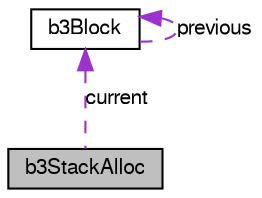 digraph G
{
  bgcolor="transparent";
  edge [fontname="FreeSans",fontsize=10,labelfontname="FreeSans",labelfontsize=10];
  node [fontname="FreeSans",fontsize=10,shape=record];
  Node1 [label="b3StackAlloc",height=0.2,width=0.4,color="black", fillcolor="grey75", style="filled" fontcolor="black"];
  Node2 -> Node1 [dir=back,color="darkorchid3",fontsize=10,style="dashed",label="current"];
  Node2 [label="b3Block",height=0.2,width=0.4,color="black",URL="$structb3_block.html",tooltip="The b3Block class is an internal structure for the b3StackAlloc memory allocator..."];
  Node2 -> Node2 [dir=back,color="darkorchid3",fontsize=10,style="dashed",label="previous"];
}
